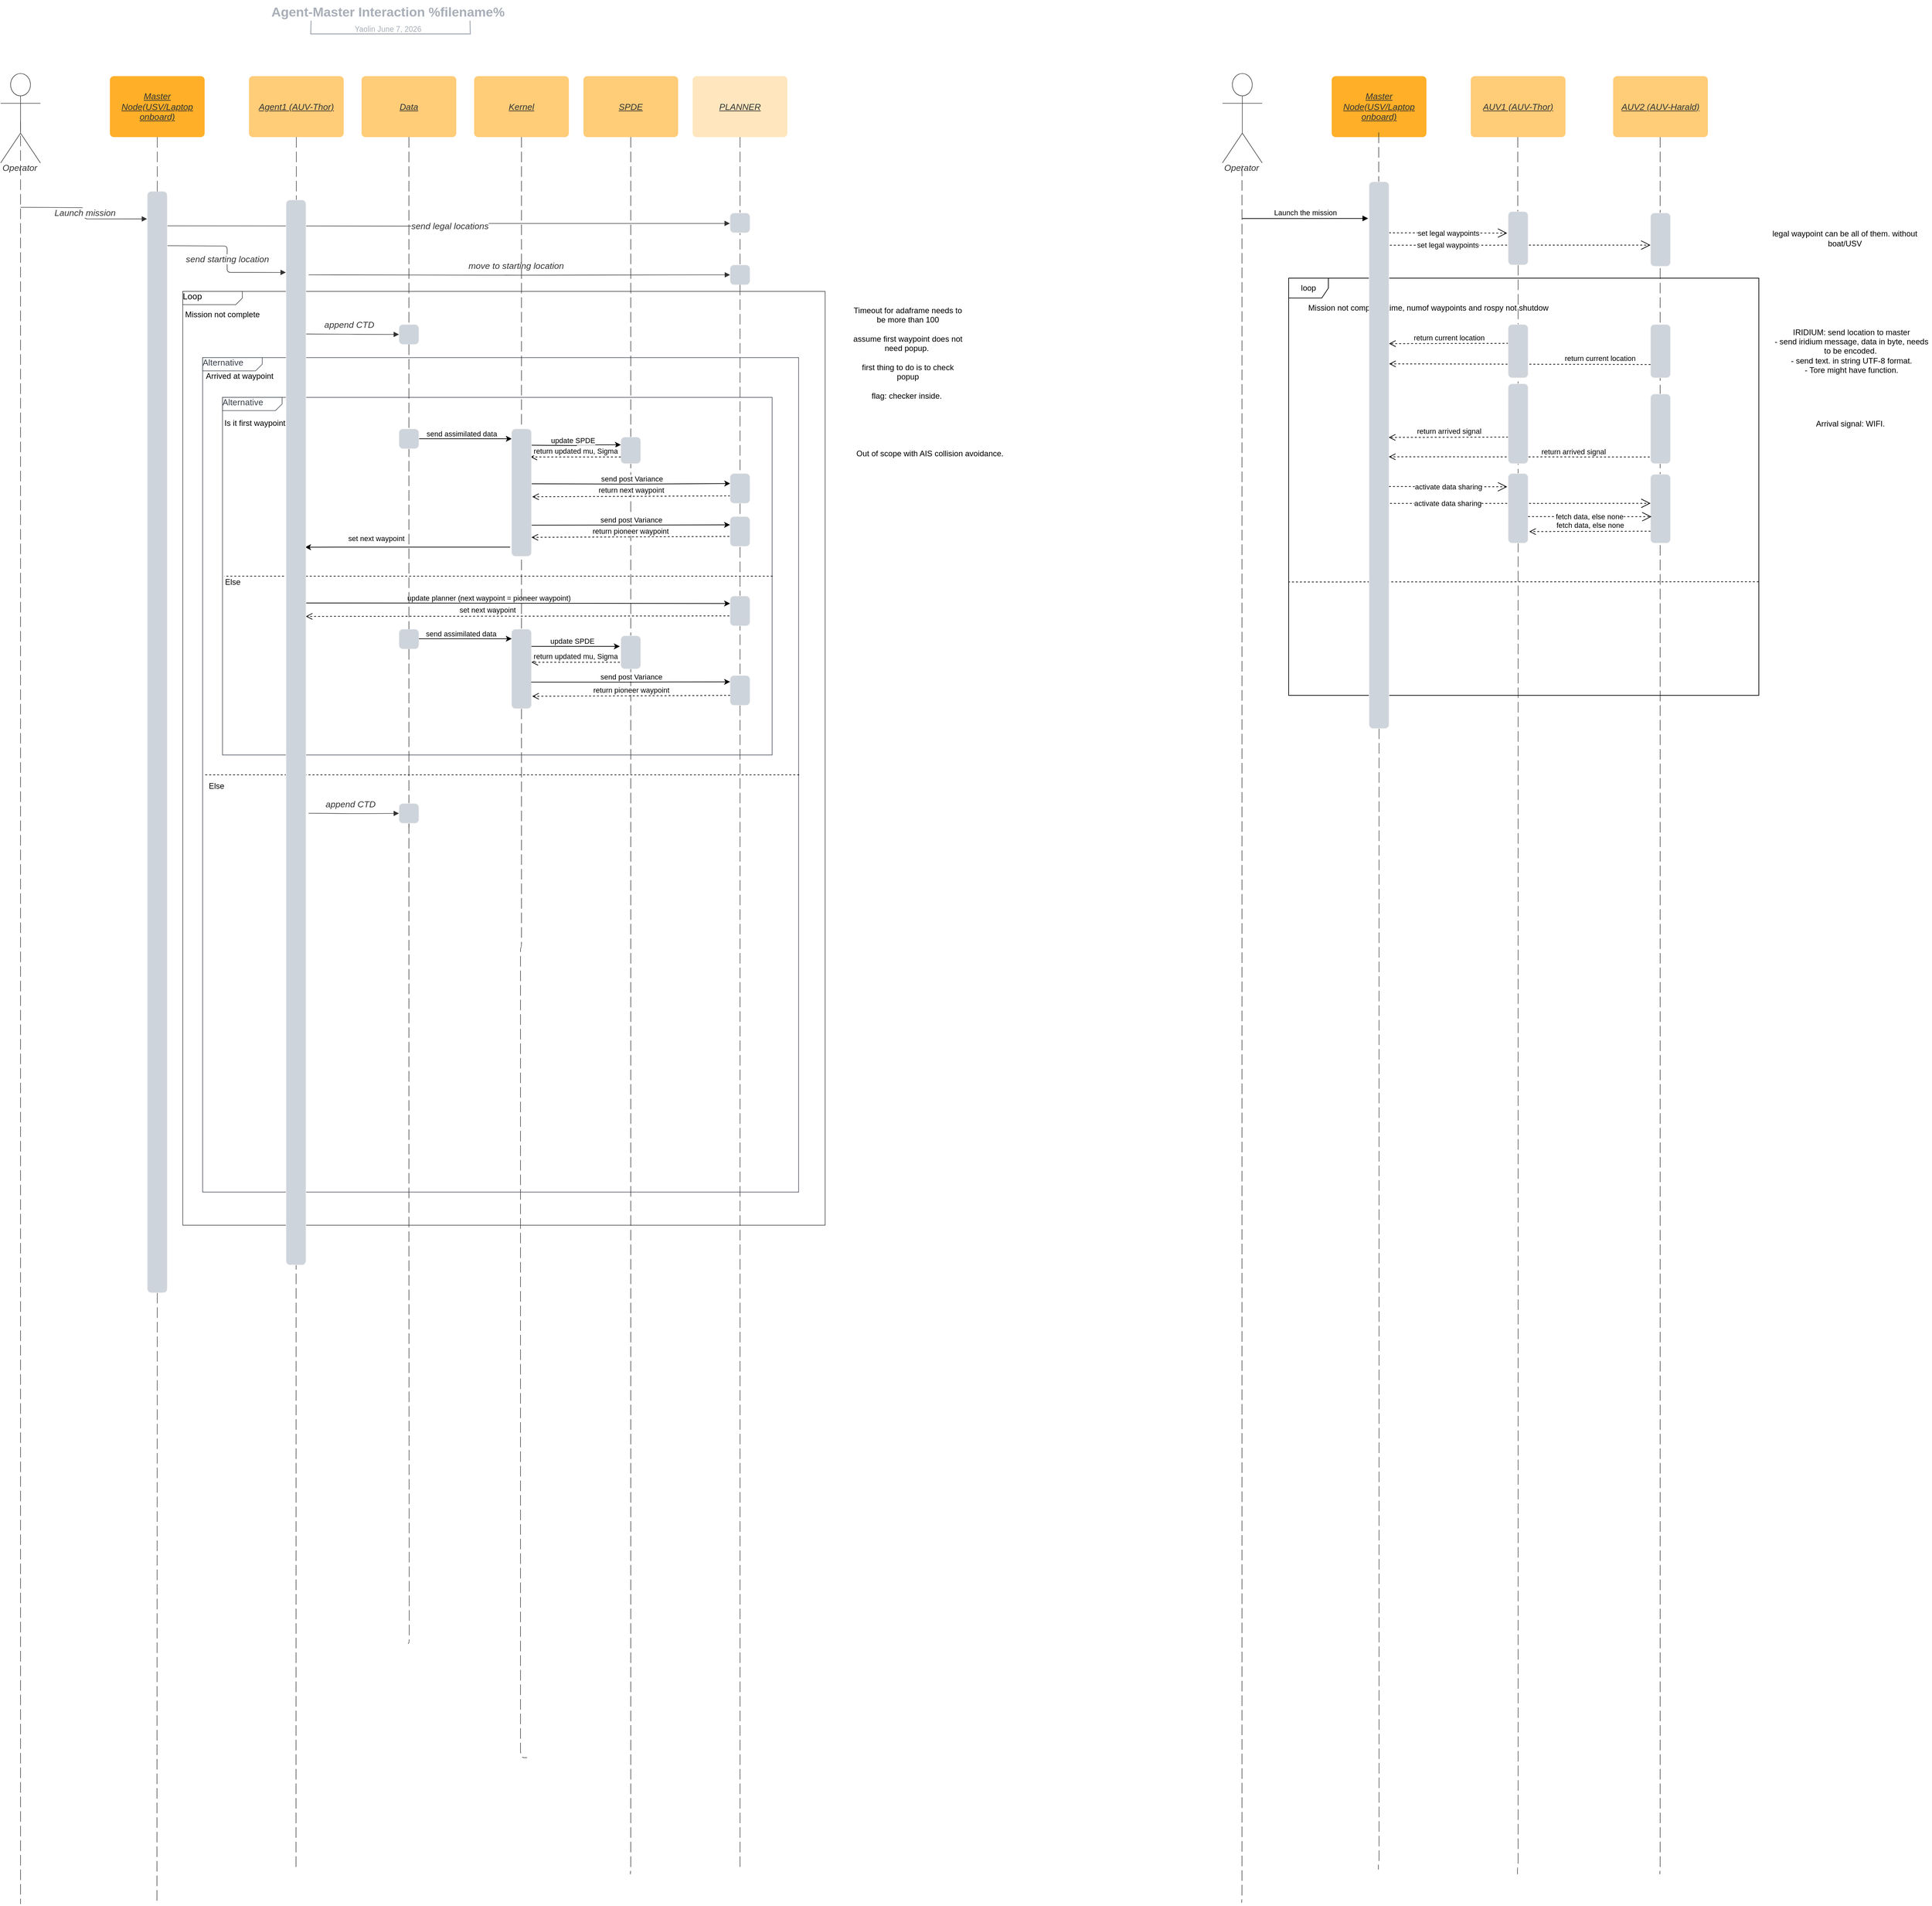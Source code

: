 <mxfile version="20.2.3" type="device"><diagram name="Page-1" id="13e1069c-82ec-6db2-03f1-153e76fe0fe0"><mxGraphModel dx="1234" dy="631" grid="1" gridSize="10" guides="1" tooltips="1" connect="1" arrows="1" fold="1" page="1" pageScale="1" pageWidth="4681" pageHeight="3300" background="none" math="0" shadow="0"><root><mxCell id="0"/><mxCell id="1" parent="0"/><UserObject label="Alternative" lucidchartObjectId="ul1z5z9LpN.p" id="fDGFqDa4V1DkBSfe2yY8-156"><mxCell style="html=1;blockSpacing=1;whiteSpace=wrap;shape=mxgraph.sysml.package2;xSize=90;overflow=fill;fontSize=13;fontColor=#3a414a;align=left;spacing=0;strokeColor=#3a414a;strokeOpacity=100;fillOpacity=100;rounded=1;absoluteArcSize=1;arcSize=12;fillColor=#ffffff;strokeWidth=0.8;" parent="1" vertex="1"><mxGeometry x="410" y="650" width="830" height="540" as="geometry"/></mxCell></UserObject><UserObject label="" lucidchartObjectId="UfIzaN6aa1xy" id="fDGFqDa4V1DkBSfe2yY8-116"><mxCell style="html=1;jettySize=18;whiteSpace=wrap;fontSize=13;strokeColor=#333333;strokeOpacity=100;strokeWidth=0.8;rounded=1;arcSize=10;edgeStyle=orthogonalEdgeStyle;startArrow=none;endArrow=block;endFill=1;entryX=-0.011;entryY=0.527;entryPerimeter=0;" parent="1" target="fDGFqDa4V1DkBSfe2yY8-115" edge="1"><mxGeometry width="100" height="100" relative="1" as="geometry"><Array as="points"/><mxPoint x="327" y="391" as="sourcePoint"/></mxGeometry></mxCell></UserObject><mxCell id="fDGFqDa4V1DkBSfe2yY8-117" value="send legal locations" style="text;html=1;resizable=0;labelBackgroundColor=default;align=center;verticalAlign=middle;fontStyle=2;fontColor=#333333;fontSize=13.3;" parent="fDGFqDa4V1DkBSfe2yY8-116" vertex="1"><mxGeometry relative="1" as="geometry"><mxPoint as="offset"/></mxGeometry></mxCell><UserObject label="Loop" lucidchartObjectId="Yu5MZLTB_Ldr" id="fDGFqDa4V1DkBSfe2yY8-73"><mxCell style="html=1;blockSpacing=1;whiteSpace=wrap;shape=mxgraph.sysml.package2;xSize=90;overflow=fill;fontSize=13;align=left;spacing=0;strokeColor=#333333;strokeOpacity=100;fillOpacity=100;rounded=1;absoluteArcSize=1;arcSize=12;fillColor=#ffffff;strokeWidth=0.8;" parent="1" vertex="1"><mxGeometry x="350" y="490" width="970" height="1410" as="geometry"/></mxCell></UserObject><UserObject label="Alternative" lucidchartObjectId="ul1z5z9LpN.p" id="fDGFqDa4V1DkBSfe2yY8-74"><mxCell style="html=1;blockSpacing=1;whiteSpace=wrap;shape=mxgraph.sysml.package2;xSize=90;overflow=fill;fontSize=13;fontColor=#3a414a;align=left;spacing=0;strokeColor=#3a414a;strokeOpacity=100;fillOpacity=100;rounded=1;absoluteArcSize=1;arcSize=12;fillColor=#ffffff;strokeWidth=0.8;" parent="1" vertex="1"><mxGeometry x="380" y="590" width="900" height="1260" as="geometry"/></mxCell></UserObject><UserObject label="" lucidchartObjectId="Yu5MXQ6BOCr2" id="fDGFqDa4V1DkBSfe2yY8-75"><mxCell style="html=1;jettySize=18;whiteSpace=wrap;fontSize=13;fontFamily=helvetica;strokeColor=#333333;strokeOpacity=100;dashed=1;fixDash=1;dashPattern=16 6;strokeWidth=0.8;rounded=1;arcSize=24;edgeStyle=orthogonalEdgeStyle;startArrow=none;endArrow=none;exitX=0.5;exitY=1;exitPerimeter=0;" parent="1" source="fDGFqDa4V1DkBSfe2yY8-79" edge="1"><mxGeometry width="100" height="100" relative="1" as="geometry"><Array as="points"/><mxPoint x="521" y="2870" as="targetPoint"/></mxGeometry></mxCell></UserObject><UserObject label="" lucidchartObjectId="Yu5M5Qxgzhy9" id="fDGFqDa4V1DkBSfe2yY8-77"><mxCell style="html=1;jettySize=18;whiteSpace=wrap;fontSize=13;fontFamily=helvetica;strokeColor=#333333;strokeOpacity=100;dashed=1;fixDash=1;dashPattern=16 6;strokeWidth=0.8;rounded=1;arcSize=24;edgeStyle=orthogonalEdgeStyle;startArrow=none;endArrow=none;exitX=0.5;exitY=1;exitPerimeter=0;" parent="1" source="fDGFqDa4V1DkBSfe2yY8-199" edge="1"><mxGeometry width="100" height="100" relative="1" as="geometry"><Array as="points"><mxPoint x="1192" y="2870"/></Array><mxPoint x="1192" y="2870" as="targetPoint"/></mxGeometry></mxCell></UserObject><mxCell id="fDGFqDa4V1DkBSfe2yY8-78" value="Master Node(USV/Laptop onboard)" style="html=1;overflow=block;blockSpacing=1;whiteSpace=wrap;fontSize=13.3;fontColor=#333333;fontStyle=6;align=center;spacing=0;strokeOpacity=0;fillOpacity=100;rounded=1;absoluteArcSize=1;arcSize=12;fillColor=#ffaf28;strokeWidth=0.8;" parent="1" vertex="1"><mxGeometry x="240" y="165" width="143" height="92" as="geometry"/></mxCell><mxCell id="fDGFqDa4V1DkBSfe2yY8-79" value="Agent1 (AUV-Thor)" style="html=1;overflow=block;blockSpacing=1;whiteSpace=wrap;fontSize=13.3;fontColor=#333333;fontStyle=6;align=center;spacing=0;strokeOpacity=0;fillOpacity=100;rounded=1;absoluteArcSize=1;arcSize=12;fillColor=#ffcc78;strokeWidth=0.8;" parent="1" vertex="1"><mxGeometry x="450" y="165" width="143" height="92" as="geometry"/></mxCell><mxCell id="fDGFqDa4V1DkBSfe2yY8-80" value="PLANNER" style="html=1;overflow=block;blockSpacing=1;whiteSpace=wrap;fontSize=13.3;fontColor=#333333;fontStyle=6;align=center;spacing=0;strokeOpacity=0;fillOpacity=100;rounded=1;absoluteArcSize=1;arcSize=12;fillColor=#ffe6be;strokeWidth=0.8;" parent="1" vertex="1"><mxGeometry x="1120" y="165" width="143" height="92" as="geometry"/></mxCell><UserObject label="Operator" lucidchartObjectId="Yu5MdgyV5tNR" id="fDGFqDa4V1DkBSfe2yY8-81"><mxCell style="html=1;overflow=block;blockSpacing=1;shape=umlActor;labelPosition=center;verticalLabelPosition=bottom;verticalAlign=top;whiteSpace=nowrap;fontSize=13.3;fontColor=#333333;fontStyle=2;align=center;spacing=0;strokeColor=#333333;strokeOpacity=100;fillOpacity=100;rounded=1;absoluteArcSize=1;arcSize=12;fillColor=#ffffff;strokeWidth=0.8;" parent="1" vertex="1"><mxGeometry x="75" y="161" width="60" height="135" as="geometry"/></mxCell></UserObject><UserObject label="" lucidchartObjectId="Yu5Migy3NWk_" id="fDGFqDa4V1DkBSfe2yY8-82"><mxCell style="html=1;jettySize=18;whiteSpace=wrap;fontSize=13;strokeColor=#333333;strokeOpacity=100;dashed=1;fixDash=1;dashPattern=16 6;strokeWidth=0.8;rounded=1;arcSize=10;edgeStyle=orthogonalEdgeStyle;startArrow=none;endArrow=none;exitX=0.5;exitY=0.532;exitPerimeter=0;" parent="1" source="fDGFqDa4V1DkBSfe2yY8-81" edge="1"><mxGeometry width="100" height="100" relative="1" as="geometry"><Array as="points"><mxPoint x="105" y="2870"/></Array><mxPoint x="105" y="2925" as="targetPoint"/></mxGeometry></mxCell></UserObject><UserObject label="" lucidchartObjectId="Yu5M0A2JVvTe" id="fDGFqDa4V1DkBSfe2yY8-83"><mxCell style="html=1;jettySize=18;whiteSpace=wrap;fontSize=13;strokeColor=#333333;strokeOpacity=100;strokeWidth=0.8;rounded=1;arcSize=10;edgeStyle=orthogonalEdgeStyle;startArrow=none;endArrow=block;endFill=1;entryX=-0.012;entryY=0.025;entryPerimeter=0;" parent="1" target="fDGFqDa4V1DkBSfe2yY8-127" edge="1"><mxGeometry width="100" height="100" relative="1" as="geometry"><Array as="points"/><mxPoint x="105" y="363" as="sourcePoint"/></mxGeometry></mxCell></UserObject><mxCell id="fDGFqDa4V1DkBSfe2yY8-84" value="Launch mission" style="text;html=1;resizable=0;labelBackgroundColor=default;align=center;verticalAlign=middle;fontStyle=2;fontColor=#333333;fontSize=13.3;" parent="fDGFqDa4V1DkBSfe2yY8-83" vertex="1"><mxGeometry relative="1" as="geometry"><mxPoint as="offset"/></mxGeometry></mxCell><mxCell id="fDGFqDa4V1DkBSfe2yY8-85" value="" style="group;dropTarget=0;pointerEvents=0;" parent="1" vertex="1"><mxGeometry x="340" y="51" width="640" height="45" as="geometry"/></mxCell><UserObject label="Agent-Master Interaction %filename%" placeholders="1" lucidchartObjectId="tlGR~2x1427q" id="fDGFqDa4V1DkBSfe2yY8-86"><mxCell style="points=[[0.318,0.967,0],[0.693,0.967,0]];html=1;overflow=block;blockSpacing=1;whiteSpace=wrap;fontSize=19.7;fontColor=#a9afb8;fontStyle=1;align=center;spacingLeft=7;spacingRight=7;spacingTop=2;spacing=3;strokeOpacity=0;fillOpacity=0;rounded=1;absoluteArcSize=1;arcSize=12;fillColor=#ffffff;strokeWidth=1.5;" parent="fDGFqDa4V1DkBSfe2yY8-85" vertex="1"><mxGeometry width="640" height="31" as="geometry"/></mxCell></UserObject><UserObject label="Yaolin %date{mmmm d, yyyy}%" placeholders="1" lucidchartObjectId="tlGRSY_k74eF" id="fDGFqDa4V1DkBSfe2yY8-87"><mxCell style="html=1;overflow=block;blockSpacing=1;whiteSpace=wrap;fontSize=11.5;fontColor=#a9afb8;align=center;spacingLeft=7;spacingRight=7;spacingTop=2;spacing=3;strokeOpacity=0;fillOpacity=0;rounded=1;absoluteArcSize=1;arcSize=12;fillColor=#ffffff;strokeWidth=1.5;" parent="fDGFqDa4V1DkBSfe2yY8-85" vertex="1"><mxGeometry y="31" width="640" height="14" as="geometry"/></mxCell></UserObject><UserObject label="" lucidchartObjectId="tlGRojDnJgnU" id="fDGFqDa4V1DkBSfe2yY8-88"><mxCell style="html=1;jettySize=18;whiteSpace=wrap;fontSize=13;fontFamily=Helvetica;strokeColor=#a9afb8;strokeOpacity=100;strokeWidth=1.5;rounded=0;startArrow=none;endArrow=none;exitX=0.318;exitY=0.967;exitPerimeter=0;entryX=0.693;entryY=0.967;entryPerimeter=0;" parent="fDGFqDa4V1DkBSfe2yY8-85" source="fDGFqDa4V1DkBSfe2yY8-86" target="fDGFqDa4V1DkBSfe2yY8-86" edge="1"><mxGeometry width="100" height="100" relative="1" as="geometry"><Array as="points"><mxPoint x="203" y="50" generated="1"/><mxPoint x="444" y="50" generated="1"/></Array></mxGeometry></mxCell></UserObject><UserObject label="" lucidchartObjectId="i.Hz0SqQDhui" id="fDGFqDa4V1DkBSfe2yY8-109"><mxCell style="html=1;jettySize=18;whiteSpace=wrap;fontSize=13;fontFamily=helvetica;strokeColor=#333333;strokeOpacity=100;dashed=1;fixDash=1;dashPattern=16 6;strokeWidth=0.8;rounded=1;arcSize=24;edgeStyle=orthogonalEdgeStyle;startArrow=none;endArrow=none;exitX=0.5;exitY=1;exitPerimeter=0;" parent="1" source="fDGFqDa4V1DkBSfe2yY8-127" edge="1"><mxGeometry width="100" height="100" relative="1" as="geometry"><Array as="points"/><mxPoint x="311" y="2925" as="targetPoint"/></mxGeometry></mxCell></UserObject><UserObject label="" lucidchartObjectId="r~HzuX4srPWl" id="fDGFqDa4V1DkBSfe2yY8-110"><mxCell style="html=1;jettySize=18;whiteSpace=wrap;fontSize=13;strokeColor=#333333;strokeOpacity=100;strokeWidth=0.8;rounded=1;arcSize=10;edgeStyle=orthogonalEdgeStyle;startArrow=none;endArrow=block;endFill=1;entryX=-0.012;entryY=0.068;entryPerimeter=0;" parent="1" target="fDGFqDa4V1DkBSfe2yY8-76" edge="1"><mxGeometry width="100" height="100" relative="1" as="geometry"><Array as="points"/><mxPoint x="327" y="421" as="sourcePoint"/></mxGeometry></mxCell></UserObject><mxCell id="fDGFqDa4V1DkBSfe2yY8-111" value="send starting location" style="text;html=1;resizable=0;labelBackgroundColor=default;align=center;verticalAlign=middle;fontStyle=2;fontColor=#333333;fontSize=13.3;" parent="fDGFqDa4V1DkBSfe2yY8-110" vertex="1"><mxGeometry relative="1" as="geometry"><mxPoint as="offset"/></mxGeometry></mxCell><mxCell id="fDGFqDa4V1DkBSfe2yY8-168" style="html=1;jettySize=18;whiteSpace=wrap;fontSize=13;fontFamily=helvetica;strokeColor=#333333;strokeOpacity=100;dashed=1;fixDash=1;dashPattern=16 6;strokeWidth=0.8;rounded=1;arcSize=24;edgeStyle=orthogonalEdgeStyle;startArrow=none;endArrow=none;exitX=0.5;exitY=1;exitPerimeter=0;" parent="1" source="fDGFqDa4V1DkBSfe2yY8-196" edge="1"><mxGeometry relative="1" as="geometry"><mxPoint x="870" y="2704" as="targetPoint"/><Array as="points"><mxPoint x="862" y="1481"/><mxPoint x="860" y="1481"/><mxPoint x="860" y="2704"/></Array></mxGeometry></mxCell><mxCell id="fDGFqDa4V1DkBSfe2yY8-112" value="Kernel" style="html=1;overflow=block;blockSpacing=1;whiteSpace=wrap;fontSize=13.3;fontColor=#333333;fontStyle=6;align=center;spacing=0;strokeOpacity=0;fillOpacity=100;rounded=1;absoluteArcSize=1;arcSize=12;fillColor=#ffcc78;strokeWidth=0.8;" parent="1" vertex="1"><mxGeometry x="790" y="165" width="143" height="92" as="geometry"/></mxCell><UserObject label="" lucidchartObjectId="wdIz.50wPsGH" id="fDGFqDa4V1DkBSfe2yY8-113"><mxCell style="html=1;jettySize=18;whiteSpace=wrap;fontSize=13;fontFamily=helvetica;strokeColor=#333333;strokeOpacity=100;dashed=1;fixDash=1;dashPattern=16 6;strokeWidth=0.8;rounded=1;arcSize=24;edgeStyle=orthogonalEdgeStyle;startArrow=none;endArrow=none;exitX=0.5;exitY=1;exitPerimeter=0;" parent="1" source="fDGFqDa4V1DkBSfe2yY8-114" edge="1"><mxGeometry width="100" height="100" relative="1" as="geometry"><Array as="points"><mxPoint x="1026" y="2870"/></Array><mxPoint x="1026" y="2880" as="targetPoint"/></mxGeometry></mxCell></UserObject><mxCell id="fDGFqDa4V1DkBSfe2yY8-114" value="SPDE" style="html=1;overflow=block;blockSpacing=1;whiteSpace=wrap;fontSize=13.3;fontColor=#333333;fontStyle=6;align=center;spacing=0;strokeOpacity=0;fillOpacity=100;rounded=1;absoluteArcSize=1;arcSize=12;fillColor=#ffcc78;strokeWidth=0.8;" parent="1" vertex="1"><mxGeometry x="955" y="165" width="143" height="92" as="geometry"/></mxCell><mxCell id="fDGFqDa4V1DkBSfe2yY8-145" value="Mission not complete" style="text;html=1;strokeColor=none;fillColor=none;align=center;verticalAlign=middle;whiteSpace=wrap;rounded=0;" parent="1" vertex="1"><mxGeometry x="330" y="510" width="160" height="30" as="geometry"/></mxCell><UserObject label="" lucidchartObjectId="UfIzaN6aa1xy" id="fDGFqDa4V1DkBSfe2yY8-151"><mxCell style="html=1;jettySize=18;whiteSpace=wrap;fontSize=13;strokeColor=#333333;strokeOpacity=100;strokeWidth=0.8;rounded=1;arcSize=10;edgeStyle=orthogonalEdgeStyle;startArrow=none;endArrow=block;endFill=1;entryX=0;entryY=0.5;entryDx=0;entryDy=0;" parent="1" target="fDGFqDa4V1DkBSfe2yY8-153" edge="1"><mxGeometry width="100" height="100" relative="1" as="geometry"><Array as="points"/><mxPoint x="540" y="465" as="sourcePoint"/><mxPoint x="920" y="430" as="targetPoint"/></mxGeometry></mxCell></UserObject><mxCell id="fDGFqDa4V1DkBSfe2yY8-152" value="move to starting location" style="text;html=1;resizable=0;labelBackgroundColor=default;align=center;verticalAlign=middle;fontStyle=2;fontColor=#333333;fontSize=13.3;" parent="fDGFqDa4V1DkBSfe2yY8-151" vertex="1"><mxGeometry relative="1" as="geometry"><mxPoint x="-6" y="-15" as="offset"/></mxGeometry></mxCell><UserObject label="" lucidchartObjectId="HfIzK8QFycbK" id="fDGFqDa4V1DkBSfe2yY8-153"><mxCell style="html=1;overflow=block;blockSpacing=1;whiteSpace=wrap;fontSize=13;spacing=0;strokeColor=#f2f2f2;strokeOpacity=100;fillOpacity=100;rounded=1;absoluteArcSize=1;arcSize=12;fillColor=#ced4db;strokeWidth=0.8;" parent="1" vertex="1"><mxGeometry x="1176.5" y="450" width="30" height="30" as="geometry"/></mxCell></UserObject><mxCell id="fDGFqDa4V1DkBSfe2yY8-154" value="" style="html=1;jettySize=18;whiteSpace=wrap;fontSize=13;fontFamily=helvetica;strokeColor=#333333;strokeOpacity=100;dashed=1;fixDash=1;dashPattern=16 6;strokeWidth=0.8;rounded=1;arcSize=24;edgeStyle=orthogonalEdgeStyle;startArrow=none;endArrow=none;exitX=0.5;exitY=1;exitDx=0;exitDy=0;" parent="1" source="fDGFqDa4V1DkBSfe2yY8-80" target="fDGFqDa4V1DkBSfe2yY8-153" edge="1"><mxGeometry width="100" height="100" relative="1" as="geometry"><Array as="points"/><mxPoint x="1031" y="2870" as="targetPoint"/><mxPoint x="1031.5" y="257" as="sourcePoint"/></mxGeometry></mxCell><mxCell id="fDGFqDa4V1DkBSfe2yY8-163" style="html=1;jettySize=18;whiteSpace=wrap;fontSize=13;fontFamily=helvetica;strokeColor=#333333;strokeOpacity=100;dashed=1;fixDash=1;dashPattern=16 6;strokeWidth=0.8;rounded=1;arcSize=24;edgeStyle=orthogonalEdgeStyle;startArrow=none;endArrow=none;exitX=0.5;exitY=1;exitPerimeter=0;" parent="1" source="fDGFqDa4V1DkBSfe2yY8-230" edge="1"><mxGeometry relative="1" as="geometry"><mxPoint x="690" y="2531.333" as="targetPoint"/><Array as="points"><mxPoint x="692" y="1912"/><mxPoint x="692" y="1912"/><mxPoint x="692" y="2531"/></Array></mxGeometry></mxCell><mxCell id="fDGFqDa4V1DkBSfe2yY8-161" value="Data" style="html=1;overflow=block;blockSpacing=1;whiteSpace=wrap;fontSize=13.3;fontColor=#333333;fontStyle=6;align=center;spacing=0;strokeOpacity=0;fillOpacity=100;rounded=1;absoluteArcSize=1;arcSize=12;fillColor=#ffcc78;strokeWidth=0.8;" parent="1" vertex="1"><mxGeometry x="620" y="165" width="143" height="92" as="geometry"/></mxCell><mxCell id="fDGFqDa4V1DkBSfe2yY8-146" value="Arrived at waypoint" style="text;html=1;strokeColor=none;fillColor=none;align=center;verticalAlign=middle;whiteSpace=wrap;rounded=0;" parent="1" vertex="1"><mxGeometry x="380" y="591.8" width="112" height="53.2" as="geometry"/></mxCell><mxCell id="fDGFqDa4V1DkBSfe2yY8-147" value="" style="endArrow=none;dashed=1;html=1;rounded=0;exitX=1.001;exitY=0.5;exitDx=0;exitDy=0;exitPerimeter=0;entryX=0.003;entryY=0.5;entryDx=0;entryDy=0;entryPerimeter=0;" parent="1" source="fDGFqDa4V1DkBSfe2yY8-74" target="fDGFqDa4V1DkBSfe2yY8-74" edge="1"><mxGeometry width="50" height="50" relative="1" as="geometry"><mxPoint x="860" y="750.067" as="sourcePoint"/><mxPoint x="910" y="661.4" as="targetPoint"/></mxGeometry></mxCell><mxCell id="fDGFqDa4V1DkBSfe2yY8-148" value="Else" style="text;html=1;strokeColor=none;fillColor=none;align=center;verticalAlign=middle;whiteSpace=wrap;rounded=0;" parent="1" vertex="1"><mxGeometry x="380" y="1210.003" width="42" height="53.2" as="geometry"/></mxCell><UserObject label="" lucidchartObjectId="HfIzK8QFycbK" id="fDGFqDa4V1DkBSfe2yY8-115"><mxCell style="html=1;overflow=block;blockSpacing=1;whiteSpace=wrap;fontSize=13;spacing=0;strokeColor=#f2f2f2;strokeOpacity=100;fillOpacity=100;rounded=1;absoluteArcSize=1;arcSize=12;fillColor=#ced4db;strokeWidth=0.8;" parent="1" vertex="1"><mxGeometry x="1176.5" y="371.54" width="30" height="30" as="geometry"/></mxCell></UserObject><UserObject label="" lucidchartObjectId="HfIzK8QFycbK" id="fDGFqDa4V1DkBSfe2yY8-164"><mxCell style="html=1;overflow=block;blockSpacing=1;whiteSpace=wrap;fontSize=13;spacing=0;strokeColor=#f2f2f2;strokeOpacity=100;fillOpacity=100;rounded=1;absoluteArcSize=1;arcSize=12;fillColor=#ced4db;strokeWidth=0.8;" parent="1" vertex="1"><mxGeometry x="676.5" y="540" width="30" height="30" as="geometry"/></mxCell></UserObject><mxCell id="fDGFqDa4V1DkBSfe2yY8-165" value="" style="html=1;jettySize=18;whiteSpace=wrap;fontSize=13;fontFamily=helvetica;strokeColor=#333333;strokeOpacity=100;dashed=1;fixDash=1;dashPattern=16 6;strokeWidth=0.8;rounded=1;arcSize=24;edgeStyle=orthogonalEdgeStyle;startArrow=none;endArrow=none;exitX=0.5;exitY=1;exitPerimeter=0;" parent="1" source="fDGFqDa4V1DkBSfe2yY8-161" target="fDGFqDa4V1DkBSfe2yY8-164" edge="1"><mxGeometry relative="1" as="geometry"><mxPoint x="690" y="2531.333" as="targetPoint"/><mxPoint x="691.5" y="257" as="sourcePoint"/></mxGeometry></mxCell><UserObject label="" lucidchartObjectId="UfIzaN6aa1xy" id="fDGFqDa4V1DkBSfe2yY8-166"><mxCell style="html=1;jettySize=18;whiteSpace=wrap;fontSize=13;strokeColor=#333333;strokeOpacity=100;strokeWidth=0.8;rounded=1;arcSize=10;edgeStyle=orthogonalEdgeStyle;startArrow=none;endArrow=block;endFill=1;entryX=0;entryY=0.5;entryDx=0;entryDy=0;" parent="1" target="fDGFqDa4V1DkBSfe2yY8-164" edge="1"><mxGeometry width="100" height="100" relative="1" as="geometry"><Array as="points"/><mxPoint x="536" y="554.33" as="sourcePoint"/><mxPoint x="1172.5" y="554.33" as="targetPoint"/></mxGeometry></mxCell></UserObject><mxCell id="fDGFqDa4V1DkBSfe2yY8-167" value="append CTD" style="text;html=1;resizable=0;labelBackgroundColor=default;align=center;verticalAlign=middle;fontStyle=2;fontColor=#333333;fontSize=13.3;" parent="fDGFqDa4V1DkBSfe2yY8-166" vertex="1"><mxGeometry relative="1" as="geometry"><mxPoint x="-6" y="-15" as="offset"/></mxGeometry></mxCell><mxCell id="fDGFqDa4V1DkBSfe2yY8-157" value="Is it first waypoint" style="text;html=1;strokeColor=none;fillColor=none;align=center;verticalAlign=middle;whiteSpace=wrap;rounded=0;" parent="1" vertex="1"><mxGeometry x="398" y="680" width="122" height="17.54" as="geometry"/></mxCell><mxCell id="fDGFqDa4V1DkBSfe2yY8-158" value="" style="endArrow=none;dashed=1;html=1;rounded=0;exitX=1.001;exitY=0.5;exitDx=0;exitDy=0;exitPerimeter=0;entryX=0.003;entryY=0.5;entryDx=0;entryDy=0;entryPerimeter=0;" parent="1" source="fDGFqDa4V1DkBSfe2yY8-156" target="fDGFqDa4V1DkBSfe2yY8-156" edge="1"><mxGeometry width="50" height="50" relative="1" as="geometry"><mxPoint x="957.362" y="732.507" as="sourcePoint"/><mxPoint x="1015.518" y="703.277" as="targetPoint"/></mxGeometry></mxCell><mxCell id="fDGFqDa4V1DkBSfe2yY8-159" value="Else" style="text;html=1;strokeColor=none;fillColor=none;align=center;verticalAlign=middle;whiteSpace=wrap;rounded=0;" parent="1" vertex="1"><mxGeometry x="401.15" y="920.003" width="48.851" height="17.538" as="geometry"/></mxCell><mxCell id="fDGFqDa4V1DkBSfe2yY8-172" style="edgeStyle=orthogonalEdgeStyle;rounded=0;orthogonalLoop=1;jettySize=auto;html=1;entryX=0.013;entryY=0.078;entryDx=0;entryDy=0;entryPerimeter=0;" parent="1" source="fDGFqDa4V1DkBSfe2yY8-171" target="fDGFqDa4V1DkBSfe2yY8-170" edge="1"><mxGeometry relative="1" as="geometry"/></mxCell><mxCell id="fDGFqDa4V1DkBSfe2yY8-173" value="send assimilated data" style="edgeLabel;html=1;align=center;verticalAlign=middle;resizable=0;points=[];" parent="fDGFqDa4V1DkBSfe2yY8-172" vertex="1" connectable="0"><mxGeometry x="-0.263" y="-4" relative="1" as="geometry"><mxPoint x="12" y="-12" as="offset"/></mxGeometry></mxCell><UserObject label="" lucidchartObjectId="HfIzK8QFycbK" id="fDGFqDa4V1DkBSfe2yY8-174"><mxCell style="html=1;overflow=block;blockSpacing=1;whiteSpace=wrap;fontSize=13;spacing=0;strokeColor=#f2f2f2;strokeOpacity=100;fillOpacity=100;rounded=1;absoluteArcSize=1;arcSize=12;fillColor=#ced4db;strokeWidth=0.8;" parent="1" vertex="1"><mxGeometry x="1011.5" y="710" width="30" height="40" as="geometry"/></mxCell></UserObject><mxCell id="fDGFqDa4V1DkBSfe2yY8-175" style="edgeStyle=orthogonalEdgeStyle;rounded=0;orthogonalLoop=1;jettySize=auto;html=1;entryX=0.002;entryY=0.292;entryDx=0;entryDy=0;entryPerimeter=0;" parent="1" target="fDGFqDa4V1DkBSfe2yY8-174" edge="1"><mxGeometry relative="1" as="geometry"><mxPoint x="876.5" y="722.215" as="sourcePoint"/><mxPoint x="1010" y="720" as="targetPoint"/></mxGeometry></mxCell><mxCell id="fDGFqDa4V1DkBSfe2yY8-176" value="update SPDE" style="edgeLabel;html=1;align=center;verticalAlign=middle;resizable=0;points=[];" parent="fDGFqDa4V1DkBSfe2yY8-175" vertex="1" connectable="0"><mxGeometry x="-0.263" y="-4" relative="1" as="geometry"><mxPoint x="12" y="-12" as="offset"/></mxGeometry></mxCell><mxCell id="fDGFqDa4V1DkBSfe2yY8-178" value="return updated mu, Sigma" style="html=1;verticalAlign=bottom;endArrow=open;dashed=1;endSize=8;rounded=0;exitX=0;exitY=0.75;exitDx=0;exitDy=0;" parent="1" source="fDGFqDa4V1DkBSfe2yY8-174" edge="1"><mxGeometry relative="1" as="geometry"><mxPoint x="955" y="740" as="sourcePoint"/><mxPoint x="875" y="740" as="targetPoint"/></mxGeometry></mxCell><mxCell id="fDGFqDa4V1DkBSfe2yY8-182" style="edgeStyle=orthogonalEdgeStyle;rounded=0;orthogonalLoop=1;jettySize=auto;html=1;entryX=0.009;entryY=0.335;entryDx=0;entryDy=0;entryPerimeter=0;" parent="1" target="fDGFqDa4V1DkBSfe2yY8-179" edge="1"><mxGeometry relative="1" as="geometry"><mxPoint x="876.41" y="780.535" as="sourcePoint"/><mxPoint x="1011.47" y="780.0" as="targetPoint"/></mxGeometry></mxCell><mxCell id="fDGFqDa4V1DkBSfe2yY8-183" value="send post Variance" style="edgeLabel;html=1;align=center;verticalAlign=middle;resizable=0;points=[];" parent="fDGFqDa4V1DkBSfe2yY8-182" vertex="1" connectable="0"><mxGeometry x="-0.263" y="-4" relative="1" as="geometry"><mxPoint x="40" y="-12" as="offset"/></mxGeometry></mxCell><mxCell id="fDGFqDa4V1DkBSfe2yY8-184" value="return next waypoint" style="html=1;verticalAlign=bottom;endArrow=open;dashed=1;endSize=8;rounded=0;exitX=0;exitY=0.75;exitDx=0;exitDy=0;entryX=1.038;entryY=0.533;entryDx=0;entryDy=0;entryPerimeter=0;" parent="1" source="fDGFqDa4V1DkBSfe2yY8-179" target="fDGFqDa4V1DkBSfe2yY8-170" edge="1"><mxGeometry relative="1" as="geometry"><mxPoint x="1120" y="800" as="sourcePoint"/><mxPoint x="983.5" y="800" as="targetPoint"/></mxGeometry></mxCell><mxCell id="fDGFqDa4V1DkBSfe2yY8-186" style="edgeStyle=orthogonalEdgeStyle;rounded=0;orthogonalLoop=1;jettySize=auto;html=1;entryX=0.009;entryY=0.335;entryDx=0;entryDy=0;entryPerimeter=0;" parent="1" edge="1"><mxGeometry relative="1" as="geometry"><mxPoint x="876.13" y="842.945" as="sourcePoint"/><mxPoint x="1176.49" y="842.485" as="targetPoint"/><Array as="points"><mxPoint x="1026" y="843"/><mxPoint x="1177" y="842"/></Array></mxGeometry></mxCell><mxCell id="fDGFqDa4V1DkBSfe2yY8-187" value="send post Variance" style="edgeLabel;html=1;align=center;verticalAlign=middle;resizable=0;points=[];" parent="fDGFqDa4V1DkBSfe2yY8-186" vertex="1" connectable="0"><mxGeometry x="-0.263" y="-4" relative="1" as="geometry"><mxPoint x="40" y="-12" as="offset"/></mxGeometry></mxCell><mxCell id="fDGFqDa4V1DkBSfe2yY8-188" value="return pioneer waypoint" style="html=1;verticalAlign=bottom;endArrow=open;dashed=1;endSize=8;rounded=0;exitX=0;exitY=0.75;exitDx=0;exitDy=0;entryX=1.038;entryY=0.533;entryDx=0;entryDy=0;entryPerimeter=0;" parent="1" edge="1"><mxGeometry relative="1" as="geometry"><mxPoint x="1175.36" y="860" as="sourcePoint"/><mxPoint x="876.5" y="861.371" as="targetPoint"/></mxGeometry></mxCell><mxCell id="fDGFqDa4V1DkBSfe2yY8-190" style="edgeStyle=orthogonalEdgeStyle;rounded=0;orthogonalLoop=1;jettySize=auto;html=1;entryX=0;entryY=0.25;entryDx=0;entryDy=0;" parent="1" target="fDGFqDa4V1DkBSfe2yY8-189" edge="1"><mxGeometry relative="1" as="geometry"><mxPoint x="536.0" y="960.455" as="sourcePoint"/><mxPoint x="836.36" y="959.995" as="targetPoint"/><Array as="points"><mxPoint x="1177" y="961"/></Array></mxGeometry></mxCell><mxCell id="fDGFqDa4V1DkBSfe2yY8-191" value="update planner (next waypoint = pioneer waypoint)" style="edgeLabel;html=1;align=center;verticalAlign=middle;resizable=0;points=[];" parent="fDGFqDa4V1DkBSfe2yY8-190" vertex="1" connectable="0"><mxGeometry x="-0.263" y="-4" relative="1" as="geometry"><mxPoint x="40" y="-12" as="offset"/></mxGeometry></mxCell><mxCell id="fDGFqDa4V1DkBSfe2yY8-192" value="set next waypoint" style="html=1;verticalAlign=bottom;endArrow=open;dashed=1;endSize=8;rounded=0;exitX=0;exitY=0.75;exitDx=0;exitDy=0;entryX=0.99;entryY=0.391;entryDx=0;entryDy=0;entryPerimeter=0;" parent="1" target="fDGFqDa4V1DkBSfe2yY8-76" edge="1"><mxGeometry x="0.142" relative="1" as="geometry"><mxPoint x="1175.36" y="980" as="sourcePoint"/><mxPoint x="876.5" y="981.371" as="targetPoint"/><mxPoint as="offset"/></mxGeometry></mxCell><UserObject label="" lucidchartObjectId="HfIzK8QFycbK" id="fDGFqDa4V1DkBSfe2yY8-193"><mxCell style="html=1;overflow=block;blockSpacing=1;whiteSpace=wrap;fontSize=13;spacing=0;strokeColor=#f2f2f2;strokeOpacity=100;fillOpacity=100;rounded=1;absoluteArcSize=1;arcSize=12;fillColor=#ced4db;strokeWidth=0.8;" parent="1" vertex="1"><mxGeometry x="676.5" y="1000" width="30" height="30" as="geometry"/></mxCell></UserObject><mxCell id="fDGFqDa4V1DkBSfe2yY8-194" value="" style="html=1;jettySize=18;whiteSpace=wrap;fontSize=13;fontFamily=helvetica;strokeColor=#333333;strokeOpacity=100;dashed=1;fixDash=1;dashPattern=16 6;strokeWidth=0.8;rounded=1;arcSize=24;edgeStyle=orthogonalEdgeStyle;startArrow=none;endArrow=none;exitX=0.5;exitY=1;exitPerimeter=0;" parent="1" source="fDGFqDa4V1DkBSfe2yY8-164" target="fDGFqDa4V1DkBSfe2yY8-193" edge="1"><mxGeometry relative="1" as="geometry"><mxPoint x="690" y="2531.333" as="targetPoint"/><mxPoint x="691.5" y="570" as="sourcePoint"/></mxGeometry></mxCell><UserObject label="" lucidchartObjectId="DAIzg_RM_AEo" id="fDGFqDa4V1DkBSfe2yY8-127"><mxCell style="html=1;overflow=block;blockSpacing=1;whiteSpace=wrap;fontSize=13;spacing=0;strokeColor=#f2f2f2;strokeOpacity=100;fillOpacity=100;rounded=1;absoluteArcSize=1;arcSize=12;fillColor=#ced4db;strokeWidth=0.8;" parent="1" vertex="1"><mxGeometry x="296.5" y="339" width="30" height="1663" as="geometry"/></mxCell></UserObject><mxCell id="fDGFqDa4V1DkBSfe2yY8-195" value="" style="html=1;jettySize=18;whiteSpace=wrap;fontSize=13;fontFamily=helvetica;strokeColor=#333333;strokeOpacity=100;dashed=1;fixDash=1;dashPattern=16 6;strokeWidth=0.8;rounded=1;arcSize=24;edgeStyle=orthogonalEdgeStyle;startArrow=none;endArrow=none;exitX=0.5;exitY=1;exitPerimeter=0;" parent="1" source="fDGFqDa4V1DkBSfe2yY8-78" target="fDGFqDa4V1DkBSfe2yY8-127" edge="1"><mxGeometry width="100" height="100" relative="1" as="geometry"><Array as="points"/><mxPoint x="311" y="2925" as="targetPoint"/><mxPoint x="311.5" y="257" as="sourcePoint"/></mxGeometry></mxCell><UserObject label="" lucidchartObjectId="HfIzK8QFycbK" id="fDGFqDa4V1DkBSfe2yY8-171"><mxCell style="html=1;overflow=block;blockSpacing=1;whiteSpace=wrap;fontSize=13;spacing=0;strokeColor=#f2f2f2;strokeOpacity=100;fillOpacity=100;rounded=1;absoluteArcSize=1;arcSize=12;fillColor=#ced4db;strokeWidth=0.8;" parent="1" vertex="1"><mxGeometry x="676.5" y="697.54" width="30" height="30" as="geometry"/></mxCell></UserObject><UserObject label="" lucidchartObjectId="HfIzK8QFycbK" id="fDGFqDa4V1DkBSfe2yY8-196"><mxCell style="html=1;overflow=block;blockSpacing=1;whiteSpace=wrap;fontSize=13;spacing=0;strokeColor=#f2f2f2;strokeOpacity=100;fillOpacity=100;rounded=1;absoluteArcSize=1;arcSize=12;fillColor=#ced4db;strokeWidth=0.8;" parent="1" vertex="1"><mxGeometry x="846.5" y="1000" width="30" height="120" as="geometry"/></mxCell></UserObject><mxCell id="fDGFqDa4V1DkBSfe2yY8-197" value="" style="html=1;jettySize=18;whiteSpace=wrap;fontSize=13;fontFamily=helvetica;strokeColor=#333333;strokeOpacity=100;dashed=1;fixDash=1;dashPattern=16 6;strokeWidth=0.8;rounded=1;arcSize=24;edgeStyle=orthogonalEdgeStyle;startArrow=none;endArrow=none;exitX=0.5;exitY=1;exitPerimeter=0;" parent="1" source="fDGFqDa4V1DkBSfe2yY8-112" target="fDGFqDa4V1DkBSfe2yY8-196" edge="1"><mxGeometry relative="1" as="geometry"><mxPoint x="870" y="2704" as="targetPoint"/><mxPoint x="861.5" y="257" as="sourcePoint"/><Array as="points"/></mxGeometry></mxCell><UserObject label="" lucidchartObjectId="HfIzK8QFycbK" id="fDGFqDa4V1DkBSfe2yY8-198"><mxCell style="html=1;overflow=block;blockSpacing=1;whiteSpace=wrap;fontSize=13;spacing=0;strokeColor=#f2f2f2;strokeOpacity=100;fillOpacity=100;rounded=1;absoluteArcSize=1;arcSize=12;fillColor=#ced4db;strokeWidth=0.8;" parent="1" vertex="1"><mxGeometry x="1011.5" y="1010" width="30" height="50" as="geometry"/></mxCell></UserObject><mxCell id="fDGFqDa4V1DkBSfe2yY8-200" style="edgeStyle=orthogonalEdgeStyle;rounded=0;orthogonalLoop=1;jettySize=auto;html=1;entryX=0.013;entryY=0.078;entryDx=0;entryDy=0;entryPerimeter=0;" parent="1" edge="1"><mxGeometry relative="1" as="geometry"><mxPoint x="706.5" y="1014.446" as="sourcePoint"/><mxPoint x="846.89" y="1014.442" as="targetPoint"/></mxGeometry></mxCell><mxCell id="fDGFqDa4V1DkBSfe2yY8-201" value="send assimilated data" style="edgeLabel;html=1;align=center;verticalAlign=middle;resizable=0;points=[];" parent="fDGFqDa4V1DkBSfe2yY8-200" vertex="1" connectable="0"><mxGeometry x="-0.263" y="-4" relative="1" as="geometry"><mxPoint x="12" y="-12" as="offset"/></mxGeometry></mxCell><mxCell id="fDGFqDa4V1DkBSfe2yY8-213" style="edgeStyle=orthogonalEdgeStyle;rounded=0;orthogonalLoop=1;jettySize=auto;html=1;" parent="1" edge="1"><mxGeometry relative="1" as="geometry"><mxPoint x="876.5" y="1026.006" as="sourcePoint"/><mxPoint x="1010" y="1026" as="targetPoint"/></mxGeometry></mxCell><mxCell id="fDGFqDa4V1DkBSfe2yY8-214" value="update SPDE" style="edgeLabel;html=1;align=center;verticalAlign=middle;resizable=0;points=[];" parent="fDGFqDa4V1DkBSfe2yY8-213" vertex="1" connectable="0"><mxGeometry x="-0.263" y="-4" relative="1" as="geometry"><mxPoint x="12" y="-12" as="offset"/></mxGeometry></mxCell><mxCell id="fDGFqDa4V1DkBSfe2yY8-215" value="return updated mu, Sigma" style="html=1;verticalAlign=bottom;endArrow=open;dashed=1;endSize=8;rounded=0;" parent="1" edge="1"><mxGeometry relative="1" as="geometry"><mxPoint x="1010" y="1050" as="sourcePoint"/><mxPoint x="876.5" y="1050" as="targetPoint"/></mxGeometry></mxCell><UserObject label="" lucidchartObjectId="HfIzK8QFycbK" id="fDGFqDa4V1DkBSfe2yY8-199"><mxCell style="html=1;overflow=block;blockSpacing=1;whiteSpace=wrap;fontSize=13;spacing=0;strokeColor=#f2f2f2;strokeOpacity=100;fillOpacity=100;rounded=1;absoluteArcSize=1;arcSize=12;fillColor=#ced4db;strokeWidth=0.8;" parent="1" vertex="1"><mxGeometry x="1176.5" y="1070" width="30" height="45" as="geometry"/></mxCell></UserObject><mxCell id="fDGFqDa4V1DkBSfe2yY8-218" value="" style="html=1;jettySize=18;whiteSpace=wrap;fontSize=13;fontFamily=helvetica;strokeColor=#333333;strokeOpacity=100;dashed=1;fixDash=1;dashPattern=16 6;strokeWidth=0.8;rounded=1;arcSize=24;edgeStyle=orthogonalEdgeStyle;startArrow=none;endArrow=none;exitX=0.5;exitY=1;exitPerimeter=0;" parent="1" source="fDGFqDa4V1DkBSfe2yY8-153" target="fDGFqDa4V1DkBSfe2yY8-199" edge="1"><mxGeometry width="100" height="100" relative="1" as="geometry"><Array as="points"/><mxPoint x="1192" y="2870" as="targetPoint"/><mxPoint x="1191.5" y="480" as="sourcePoint"/></mxGeometry></mxCell><mxCell id="fDGFqDa4V1DkBSfe2yY8-219" style="edgeStyle=orthogonalEdgeStyle;rounded=0;orthogonalLoop=1;jettySize=auto;html=1;entryX=0.009;entryY=0.335;entryDx=0;entryDy=0;entryPerimeter=0;" parent="1" edge="1"><mxGeometry relative="1" as="geometry"><mxPoint x="876.14" y="1080.005" as="sourcePoint"/><mxPoint x="1176.5" y="1079.545" as="targetPoint"/><Array as="points"><mxPoint x="1026.01" y="1080.06"/><mxPoint x="1177.01" y="1079.06"/></Array></mxGeometry></mxCell><mxCell id="fDGFqDa4V1DkBSfe2yY8-220" value="send post Variance" style="edgeLabel;html=1;align=center;verticalAlign=middle;resizable=0;points=[];" parent="fDGFqDa4V1DkBSfe2yY8-219" vertex="1" connectable="0"><mxGeometry x="-0.263" y="-4" relative="1" as="geometry"><mxPoint x="40" y="-12" as="offset"/></mxGeometry></mxCell><mxCell id="fDGFqDa4V1DkBSfe2yY8-221" value="return pioneer waypoint" style="html=1;verticalAlign=bottom;endArrow=open;dashed=1;endSize=8;rounded=0;exitX=0;exitY=0.75;exitDx=0;exitDy=0;entryX=1.038;entryY=0.533;entryDx=0;entryDy=0;entryPerimeter=0;" parent="1" edge="1"><mxGeometry relative="1" as="geometry"><mxPoint x="1176.5" y="1100" as="sourcePoint"/><mxPoint x="877.64" y="1101.371" as="targetPoint"/></mxGeometry></mxCell><UserObject label="" lucidchartObjectId="HfIzK8QFycbK" id="fDGFqDa4V1DkBSfe2yY8-179"><mxCell style="html=1;overflow=block;blockSpacing=1;whiteSpace=wrap;fontSize=13;spacing=0;strokeColor=#f2f2f2;strokeOpacity=100;fillOpacity=100;rounded=1;absoluteArcSize=1;arcSize=12;fillColor=#ced4db;strokeWidth=0.8;" parent="1" vertex="1"><mxGeometry x="1176.5" y="765" width="30" height="45" as="geometry"/></mxCell></UserObject><UserObject label="" lucidchartObjectId="HfIzK8QFycbK" id="fDGFqDa4V1DkBSfe2yY8-185"><mxCell style="html=1;overflow=block;blockSpacing=1;whiteSpace=wrap;fontSize=13;spacing=0;strokeColor=#f2f2f2;strokeOpacity=100;fillOpacity=100;rounded=1;absoluteArcSize=1;arcSize=12;fillColor=#ced4db;strokeWidth=0.8;" parent="1" vertex="1"><mxGeometry x="1176.5" y="830" width="30" height="45" as="geometry"/></mxCell></UserObject><UserObject label="" lucidchartObjectId="HfIzK8QFycbK" id="fDGFqDa4V1DkBSfe2yY8-189"><mxCell style="html=1;overflow=block;blockSpacing=1;whiteSpace=wrap;fontSize=13;spacing=0;strokeColor=#f2f2f2;strokeOpacity=100;fillOpacity=100;rounded=1;absoluteArcSize=1;arcSize=12;fillColor=#ced4db;strokeWidth=0.8;" parent="1" vertex="1"><mxGeometry x="1176.5" y="950" width="30" height="45" as="geometry"/></mxCell></UserObject><mxCell id="fDGFqDa4V1DkBSfe2yY8-224" style="edgeStyle=orthogonalEdgeStyle;rounded=0;orthogonalLoop=1;jettySize=auto;html=1;entryX=0.955;entryY=0.326;entryDx=0;entryDy=0;entryPerimeter=0;exitX=-0.072;exitY=0.928;exitDx=0;exitDy=0;exitPerimeter=0;" parent="1" source="fDGFqDa4V1DkBSfe2yY8-170" target="fDGFqDa4V1DkBSfe2yY8-76" edge="1"><mxGeometry relative="1" as="geometry"><mxPoint x="546.14" y="875.455" as="sourcePoint"/><mxPoint x="846.5" y="874.995" as="targetPoint"/><Array as="points"/></mxGeometry></mxCell><mxCell id="fDGFqDa4V1DkBSfe2yY8-225" value="set next waypoint" style="edgeLabel;html=1;align=center;verticalAlign=middle;resizable=0;points=[];" parent="fDGFqDa4V1DkBSfe2yY8-224" vertex="1" connectable="0"><mxGeometry x="-0.263" y="-4" relative="1" as="geometry"><mxPoint x="-89" y="-9" as="offset"/></mxGeometry></mxCell><UserObject label="" lucidchartObjectId="Yu5MsRc69goB" id="fDGFqDa4V1DkBSfe2yY8-76"><mxCell style="html=1;overflow=block;blockSpacing=1;whiteSpace=wrap;fontSize=13;spacing=0;strokeColor=#f2f2f2;strokeOpacity=100;fillOpacity=100;rounded=1;absoluteArcSize=1;arcSize=12;fillColor=#ced4db;strokeWidth=0.8;" parent="1" vertex="1"><mxGeometry x="506" y="352" width="30" height="1608" as="geometry"/></mxCell></UserObject><UserObject label="" lucidchartObjectId="HfIzK8QFycbK" id="fDGFqDa4V1DkBSfe2yY8-170"><mxCell style="html=1;overflow=block;blockSpacing=1;whiteSpace=wrap;fontSize=13;spacing=0;strokeColor=#f2f2f2;strokeOpacity=100;fillOpacity=100;rounded=1;absoluteArcSize=1;arcSize=12;fillColor=#ced4db;strokeWidth=0.8;" parent="1" vertex="1"><mxGeometry x="846.5" y="697.54" width="30" height="192.46" as="geometry"/></mxCell></UserObject><mxCell id="fDGFqDa4V1DkBSfe2yY8-227" value="" style="html=1;jettySize=18;whiteSpace=wrap;fontSize=13;fontFamily=helvetica;strokeColor=#333333;strokeOpacity=100;dashed=1;fixDash=1;dashPattern=16 6;strokeWidth=0.8;rounded=1;arcSize=24;edgeStyle=orthogonalEdgeStyle;startArrow=none;endArrow=none;exitX=0.5;exitY=1;exitPerimeter=0;" parent="1" source="fDGFqDa4V1DkBSfe2yY8-193" edge="1"><mxGeometry relative="1" as="geometry"><mxPoint x="691.5" y="1270" as="targetPoint"/><mxPoint x="691.5" y="1030" as="sourcePoint"/></mxGeometry></mxCell><mxCell id="fDGFqDa4V1DkBSfe2yY8-231" value="" style="html=1;jettySize=18;whiteSpace=wrap;fontSize=13;fontFamily=helvetica;strokeColor=#333333;strokeOpacity=100;dashed=1;fixDash=1;dashPattern=16 6;strokeWidth=0.8;rounded=1;arcSize=24;edgeStyle=orthogonalEdgeStyle;startArrow=none;endArrow=none;exitX=0.5;exitY=1;exitPerimeter=0;" parent="1" target="fDGFqDa4V1DkBSfe2yY8-230" edge="1"><mxGeometry relative="1" as="geometry"><mxPoint x="690" y="2531.333" as="targetPoint"/><mxPoint x="691.5" y="1300" as="sourcePoint"/></mxGeometry></mxCell><UserObject label="" lucidchartObjectId="HfIzK8QFycbK" id="fDGFqDa4V1DkBSfe2yY8-230"><mxCell style="html=1;overflow=block;blockSpacing=1;whiteSpace=wrap;fontSize=13;spacing=0;strokeColor=#f2f2f2;strokeOpacity=100;fillOpacity=100;rounded=1;absoluteArcSize=1;arcSize=12;fillColor=#ced4db;strokeWidth=0.8;" parent="1" vertex="1"><mxGeometry x="676.5" y="1263.2" width="30" height="30" as="geometry"/></mxCell></UserObject><UserObject label="" lucidchartObjectId="UfIzaN6aa1xy" id="fDGFqDa4V1DkBSfe2yY8-232"><mxCell style="html=1;jettySize=18;whiteSpace=wrap;fontSize=13;strokeColor=#333333;strokeOpacity=100;strokeWidth=0.8;rounded=1;arcSize=10;edgeStyle=orthogonalEdgeStyle;startArrow=none;endArrow=block;endFill=1;entryX=0;entryY=0.5;entryDx=0;entryDy=0;" parent="1" target="fDGFqDa4V1DkBSfe2yY8-230" edge="1"><mxGeometry width="100" height="100" relative="1" as="geometry"><Array as="points"/><mxPoint x="540" y="1278" as="sourcePoint"/><mxPoint x="686.5" y="565" as="targetPoint"/></mxGeometry></mxCell></UserObject><mxCell id="fDGFqDa4V1DkBSfe2yY8-233" value="append CTD" style="text;html=1;resizable=0;labelBackgroundColor=default;align=center;verticalAlign=middle;fontStyle=2;fontColor=#333333;fontSize=13.3;" parent="fDGFqDa4V1DkBSfe2yY8-232" vertex="1"><mxGeometry relative="1" as="geometry"><mxPoint x="-6" y="-15" as="offset"/></mxGeometry></mxCell><mxCell id="fDGFqDa4V1DkBSfe2yY8-234" value="Master Node(USV/Laptop onboard)" style="html=1;overflow=block;blockSpacing=1;whiteSpace=wrap;fontSize=13.3;fontColor=#333333;fontStyle=6;align=center;spacing=0;strokeOpacity=0;fillOpacity=100;rounded=1;absoluteArcSize=1;arcSize=12;fillColor=#ffaf28;strokeWidth=0.8;" parent="1" vertex="1"><mxGeometry x="2085" y="165" width="143" height="92" as="geometry"/></mxCell><mxCell id="fDGFqDa4V1DkBSfe2yY8-235" value="AUV1 (AUV-Thor)" style="html=1;overflow=block;blockSpacing=1;whiteSpace=wrap;fontSize=13.3;fontColor=#333333;fontStyle=6;align=center;spacing=0;strokeOpacity=0;fillOpacity=100;rounded=1;absoluteArcSize=1;arcSize=12;fillColor=#ffcc78;strokeWidth=0.8;" parent="1" vertex="1"><mxGeometry x="2295" y="165" width="143" height="92" as="geometry"/></mxCell><UserObject label="Operator" lucidchartObjectId="Yu5MdgyV5tNR" id="fDGFqDa4V1DkBSfe2yY8-236"><mxCell style="html=1;overflow=block;blockSpacing=1;shape=umlActor;labelPosition=center;verticalLabelPosition=bottom;verticalAlign=top;whiteSpace=nowrap;fontSize=13.3;fontColor=#333333;fontStyle=2;align=center;spacing=0;strokeColor=#333333;strokeOpacity=100;fillOpacity=100;rounded=1;absoluteArcSize=1;arcSize=12;fillColor=#ffffff;strokeWidth=0.8;" parent="1" vertex="1"><mxGeometry x="1920" y="161" width="60" height="135" as="geometry"/></mxCell></UserObject><mxCell id="fDGFqDa4V1DkBSfe2yY8-239" value="AUV2 (AUV-Harald)" style="html=1;overflow=block;blockSpacing=1;whiteSpace=wrap;fontSize=13.3;fontColor=#333333;fontStyle=6;align=center;spacing=0;strokeOpacity=0;fillOpacity=100;rounded=1;absoluteArcSize=1;arcSize=12;fillColor=#ffcc78;strokeWidth=0.8;" parent="1" vertex="1"><mxGeometry x="2510" y="165" width="143" height="92" as="geometry"/></mxCell><UserObject label="" lucidchartObjectId="wdIz.50wPsGH" id="fDGFqDa4V1DkBSfe2yY8-240"><mxCell style="html=1;jettySize=18;whiteSpace=wrap;fontSize=13;fontFamily=helvetica;strokeColor=#333333;strokeOpacity=100;dashed=1;fixDash=1;dashPattern=16 6;strokeWidth=0.8;rounded=1;arcSize=24;edgeStyle=orthogonalEdgeStyle;startArrow=none;endArrow=none;exitX=0.5;exitY=1;exitPerimeter=0;" parent="1" source="fDGFqDa4V1DkBSfe2yY8-244" edge="1"><mxGeometry width="100" height="100" relative="1" as="geometry"><Array as="points"><mxPoint x="2155.5" y="2863"/></Array><mxPoint x="2155.5" y="2873" as="targetPoint"/><mxPoint x="2156" y="250" as="sourcePoint"/></mxGeometry></mxCell></UserObject><UserObject label="" lucidchartObjectId="wdIz.50wPsGH" id="fDGFqDa4V1DkBSfe2yY8-241"><mxCell style="html=1;jettySize=18;whiteSpace=wrap;fontSize=13;fontFamily=helvetica;strokeColor=#333333;strokeOpacity=100;dashed=1;fixDash=1;dashPattern=16 6;strokeWidth=0.8;rounded=1;arcSize=24;edgeStyle=orthogonalEdgeStyle;startArrow=none;endArrow=none;exitX=0.5;exitY=1;exitPerimeter=0;" parent="1" edge="1"><mxGeometry width="100" height="100" relative="1" as="geometry"><Array as="points"><mxPoint x="1949" y="2913"/></Array><mxPoint x="1949" y="2923" as="targetPoint"/><mxPoint x="1949.5" y="300" as="sourcePoint"/></mxGeometry></mxCell></UserObject><UserObject label="" lucidchartObjectId="wdIz.50wPsGH" id="fDGFqDa4V1DkBSfe2yY8-242"><mxCell style="html=1;jettySize=18;whiteSpace=wrap;fontSize=13;fontFamily=helvetica;strokeColor=#333333;strokeOpacity=100;dashed=1;fixDash=1;dashPattern=16 6;strokeWidth=0.8;rounded=1;arcSize=24;edgeStyle=orthogonalEdgeStyle;startArrow=none;endArrow=none;exitX=0.5;exitY=1;exitPerimeter=0;" parent="1" source="fDGFqDa4V1DkBSfe2yY8-247" edge="1"><mxGeometry width="100" height="100" relative="1" as="geometry"><Array as="points"><mxPoint x="2365.5" y="2870"/></Array><mxPoint x="2365.5" y="2880" as="targetPoint"/><mxPoint x="2366" y="257" as="sourcePoint"/></mxGeometry></mxCell></UserObject><UserObject label="" lucidchartObjectId="wdIz.50wPsGH" id="fDGFqDa4V1DkBSfe2yY8-243"><mxCell style="html=1;jettySize=18;whiteSpace=wrap;fontSize=13;fontFamily=helvetica;strokeColor=#333333;strokeOpacity=100;dashed=1;fixDash=1;dashPattern=16 6;strokeWidth=0.8;rounded=1;arcSize=24;edgeStyle=orthogonalEdgeStyle;startArrow=none;endArrow=none;exitX=0.5;exitY=1;exitPerimeter=0;" parent="1" edge="1"><mxGeometry width="100" height="100" relative="1" as="geometry"><Array as="points"><mxPoint x="2580.5" y="2870"/></Array><mxPoint x="2580.5" y="2880" as="targetPoint"/><mxPoint x="2581" y="257" as="sourcePoint"/></mxGeometry></mxCell></UserObject><mxCell id="fDGFqDa4V1DkBSfe2yY8-245" value="" style="html=1;jettySize=18;whiteSpace=wrap;fontSize=13;fontFamily=helvetica;strokeColor=#333333;strokeOpacity=100;dashed=1;fixDash=1;dashPattern=16 6;strokeWidth=0.8;rounded=1;arcSize=24;edgeStyle=orthogonalEdgeStyle;startArrow=none;endArrow=none;exitX=0.5;exitY=1;exitPerimeter=0;" parent="1" target="fDGFqDa4V1DkBSfe2yY8-244" edge="1"><mxGeometry width="100" height="100" relative="1" as="geometry"><Array as="points"/><mxPoint x="2155.5" y="2873.0" as="targetPoint"/><mxPoint x="2156" y="250" as="sourcePoint"/></mxGeometry></mxCell><mxCell id="fDGFqDa4V1DkBSfe2yY8-246" value="Launch the mission" style="html=1;verticalAlign=bottom;endArrow=block;rounded=0;entryX=-0.048;entryY=0.067;entryDx=0;entryDy=0;entryPerimeter=0;" parent="1" target="fDGFqDa4V1DkBSfe2yY8-244" edge="1"><mxGeometry width="80" relative="1" as="geometry"><mxPoint x="1950" y="380" as="sourcePoint"/><mxPoint x="2030" y="380" as="targetPoint"/></mxGeometry></mxCell><mxCell id="fDGFqDa4V1DkBSfe2yY8-248" value="" style="html=1;jettySize=18;whiteSpace=wrap;fontSize=13;fontFamily=helvetica;strokeColor=#333333;strokeOpacity=100;dashed=1;fixDash=1;dashPattern=16 6;strokeWidth=0.8;rounded=1;arcSize=24;edgeStyle=orthogonalEdgeStyle;startArrow=none;endArrow=none;exitX=0.5;exitY=1;exitPerimeter=0;" parent="1" target="fDGFqDa4V1DkBSfe2yY8-247" edge="1"><mxGeometry width="100" height="100" relative="1" as="geometry"><Array as="points"/><mxPoint x="2365.5" y="2880" as="targetPoint"/><mxPoint x="2366.0" y="257" as="sourcePoint"/></mxGeometry></mxCell><UserObject label="" lucidchartObjectId="DAIzg_RM_AEo" id="fDGFqDa4V1DkBSfe2yY8-249"><mxCell style="html=1;overflow=block;blockSpacing=1;whiteSpace=wrap;fontSize=13;spacing=0;strokeColor=#f2f2f2;strokeOpacity=100;fillOpacity=100;rounded=1;absoluteArcSize=1;arcSize=12;fillColor=#ced4db;strokeWidth=0.8;" parent="1" vertex="1"><mxGeometry x="2566.5" y="371.54" width="30" height="80.5" as="geometry"/></mxCell></UserObject><mxCell id="fDGFqDa4V1DkBSfe2yY8-252" value="set legal waypoints" style="endArrow=open;endSize=12;dashed=1;html=1;rounded=0;" parent="1" edge="1"><mxGeometry width="160" relative="1" as="geometry"><mxPoint x="2171.5" y="401.54" as="sourcePoint"/><mxPoint x="2350" y="402" as="targetPoint"/></mxGeometry></mxCell><mxCell id="fDGFqDa4V1DkBSfe2yY8-253" value="set legal waypoints" style="endArrow=open;endSize=12;dashed=1;html=1;rounded=0;entryX=-0.005;entryY=0.603;entryDx=0;entryDy=0;entryPerimeter=0;exitX=1.045;exitY=0.116;exitDx=0;exitDy=0;exitPerimeter=0;" parent="1" source="fDGFqDa4V1DkBSfe2yY8-244" target="fDGFqDa4V1DkBSfe2yY8-249" edge="1"><mxGeometry x="-0.558" width="160" relative="1" as="geometry"><mxPoint x="2173" y="420.0" as="sourcePoint"/><mxPoint x="2351.5" y="420.46" as="targetPoint"/><mxPoint as="offset"/></mxGeometry></mxCell><UserObject label="" lucidchartObjectId="DAIzg_RM_AEo" id="fDGFqDa4V1DkBSfe2yY8-247"><mxCell style="html=1;overflow=block;blockSpacing=1;whiteSpace=wrap;fontSize=13;spacing=0;strokeColor=#f2f2f2;strokeOpacity=100;fillOpacity=100;rounded=1;absoluteArcSize=1;arcSize=12;fillColor=#ced4db;strokeWidth=0.8;" parent="1" vertex="1"><mxGeometry x="2351.5" y="369.5" width="30" height="80.5" as="geometry"/></mxCell></UserObject><mxCell id="fDGFqDa4V1DkBSfe2yY8-254" value="loop" style="shape=umlFrame;whiteSpace=wrap;html=1;" parent="1" vertex="1"><mxGeometry x="2020" y="470" width="710" height="630" as="geometry"/></mxCell><mxCell id="fDGFqDa4V1DkBSfe2yY8-257" value="" style="endArrow=none;dashed=1;html=1;rounded=0;entryX=0.003;entryY=0.5;entryDx=0;entryDy=0;entryPerimeter=0;" parent="1" edge="1"><mxGeometry width="50" height="50" relative="1" as="geometry"><mxPoint x="2730" y="928.37" as="sourcePoint"/><mxPoint x="2020.0" y="928.74" as="targetPoint"/></mxGeometry></mxCell><mxCell id="fDGFqDa4V1DkBSfe2yY8-258" value="Mission not complete: time, numof waypoints and rospy not shutdow" style="text;html=1;strokeColor=none;fillColor=none;align=center;verticalAlign=middle;whiteSpace=wrap;rounded=0;" parent="1" vertex="1"><mxGeometry x="2021" y="500" width="420" height="30" as="geometry"/></mxCell><UserObject label="" lucidchartObjectId="DAIzg_RM_AEo" id="fDGFqDa4V1DkBSfe2yY8-260"><mxCell style="html=1;overflow=block;blockSpacing=1;whiteSpace=wrap;fontSize=13;spacing=0;strokeColor=#f2f2f2;strokeOpacity=100;fillOpacity=100;rounded=1;absoluteArcSize=1;arcSize=12;fillColor=#ced4db;strokeWidth=0.8;" parent="1" vertex="1"><mxGeometry x="2566.5" y="540" width="30" height="80.5" as="geometry"/></mxCell></UserObject><mxCell id="fDGFqDa4V1DkBSfe2yY8-261" value="return current location" style="html=1;verticalAlign=bottom;endArrow=open;dashed=1;endSize=8;rounded=0;exitX=0.013;exitY=0.353;exitDx=0;exitDy=0;exitPerimeter=0;" parent="1" source="fDGFqDa4V1DkBSfe2yY8-259" edge="1"><mxGeometry relative="1" as="geometry"><mxPoint x="2251.5" y="568.89" as="sourcePoint"/><mxPoint x="2171.5" y="568.89" as="targetPoint"/></mxGeometry></mxCell><mxCell id="fDGFqDa4V1DkBSfe2yY8-262" value="return current location" style="html=1;verticalAlign=bottom;endArrow=open;dashed=1;endSize=8;rounded=0;entryX=1.006;entryY=0.333;entryDx=0;entryDy=0;entryPerimeter=0;exitX=0;exitY=0.75;exitDx=0;exitDy=0;" parent="1" source="fDGFqDa4V1DkBSfe2yY8-260" target="fDGFqDa4V1DkBSfe2yY8-244" edge="1"><mxGeometry x="-0.613" relative="1" as="geometry"><mxPoint x="2361.89" y="578.417" as="sourcePoint"/><mxPoint x="2181.5" y="578.89" as="targetPoint"/><mxPoint as="offset"/></mxGeometry></mxCell><UserObject label="" lucidchartObjectId="DAIzg_RM_AEo" id="fDGFqDa4V1DkBSfe2yY8-244"><mxCell style="html=1;overflow=block;blockSpacing=1;whiteSpace=wrap;fontSize=13;spacing=0;strokeColor=#f2f2f2;strokeOpacity=100;fillOpacity=100;rounded=1;absoluteArcSize=1;arcSize=12;fillColor=#ced4db;strokeWidth=0.8;" parent="1" vertex="1"><mxGeometry x="2141.5" y="324.5" width="30" height="825.5" as="geometry"/></mxCell></UserObject><UserObject label="" lucidchartObjectId="DAIzg_RM_AEo" id="fDGFqDa4V1DkBSfe2yY8-259"><mxCell style="html=1;overflow=block;blockSpacing=1;whiteSpace=wrap;fontSize=13;spacing=0;strokeColor=#f2f2f2;strokeOpacity=100;fillOpacity=100;rounded=1;absoluteArcSize=1;arcSize=12;fillColor=#ced4db;strokeWidth=0.8;" parent="1" vertex="1"><mxGeometry x="2351.5" y="540" width="30" height="80.5" as="geometry"/></mxCell></UserObject><UserObject label="" lucidchartObjectId="DAIzg_RM_AEo" id="fDGFqDa4V1DkBSfe2yY8-264"><mxCell style="html=1;overflow=block;blockSpacing=1;whiteSpace=wrap;fontSize=13;spacing=0;strokeColor=#f2f2f2;strokeOpacity=100;fillOpacity=100;rounded=1;absoluteArcSize=1;arcSize=12;fillColor=#ced4db;strokeWidth=0.8;" parent="1" vertex="1"><mxGeometry x="2566.5" y="645" width="30" height="105" as="geometry"/></mxCell></UserObject><mxCell id="fDGFqDa4V1DkBSfe2yY8-269" value="return arrived signal" style="html=1;verticalAlign=bottom;endArrow=open;dashed=1;endSize=8;rounded=0;exitX=0.013;exitY=0.353;exitDx=0;exitDy=0;exitPerimeter=0;" parent="1" edge="1"><mxGeometry relative="1" as="geometry"><mxPoint x="2351.5" y="709.997" as="sourcePoint"/><mxPoint x="2171.11" y="710.47" as="targetPoint"/></mxGeometry></mxCell><mxCell id="fDGFqDa4V1DkBSfe2yY8-270" value="return arrived signal" style="html=1;verticalAlign=bottom;endArrow=open;dashed=1;endSize=8;rounded=0;exitX=-0.043;exitY=0.905;exitDx=0;exitDy=0;exitPerimeter=0;entryX=0.993;entryY=0.503;entryDx=0;entryDy=0;entryPerimeter=0;" parent="1" source="fDGFqDa4V1DkBSfe2yY8-264" target="fDGFqDa4V1DkBSfe2yY8-244" edge="1"><mxGeometry x="-0.415" y="1" relative="1" as="geometry"><mxPoint x="2351.5" y="736.997" as="sourcePoint"/><mxPoint x="2171.11" y="737.47" as="targetPoint"/><mxPoint as="offset"/></mxGeometry></mxCell><UserObject label="" lucidchartObjectId="DAIzg_RM_AEo" id="fDGFqDa4V1DkBSfe2yY8-263"><mxCell style="html=1;overflow=block;blockSpacing=1;whiteSpace=wrap;fontSize=13;spacing=0;strokeColor=#f2f2f2;strokeOpacity=100;fillOpacity=100;rounded=1;absoluteArcSize=1;arcSize=12;fillColor=#ced4db;strokeWidth=0.8;" parent="1" vertex="1"><mxGeometry x="2351.5" y="629.5" width="30" height="120.5" as="geometry"/></mxCell></UserObject><UserObject label="" lucidchartObjectId="DAIzg_RM_AEo" id="fDGFqDa4V1DkBSfe2yY8-274"><mxCell style="html=1;overflow=block;blockSpacing=1;whiteSpace=wrap;fontSize=13;spacing=0;strokeColor=#f2f2f2;strokeOpacity=100;fillOpacity=100;rounded=1;absoluteArcSize=1;arcSize=12;fillColor=#ced4db;strokeWidth=0.8;" parent="1" vertex="1"><mxGeometry x="2566.5" y="766.27" width="30" height="103.73" as="geometry"/></mxCell></UserObject><mxCell id="fDGFqDa4V1DkBSfe2yY8-275" value="activate data sharing" style="endArrow=open;endSize=12;dashed=1;html=1;rounded=0;" parent="1" edge="1"><mxGeometry width="160" relative="1" as="geometry"><mxPoint x="2171.5" y="784.6" as="sourcePoint"/><mxPoint x="2350" y="785.06" as="targetPoint"/></mxGeometry></mxCell><mxCell id="fDGFqDa4V1DkBSfe2yY8-276" value="activate data sharing" style="endArrow=open;endSize=12;dashed=1;html=1;rounded=0;entryX=-0.005;entryY=0.603;entryDx=0;entryDy=0;entryPerimeter=0;exitX=1.045;exitY=0.116;exitDx=0;exitDy=0;exitPerimeter=0;" parent="1" edge="1"><mxGeometry x="-0.558" width="160" relative="1" as="geometry"><mxPoint x="2173" y="810.178" as="sourcePoint"/><mxPoint x="2566.5" y="810.001" as="targetPoint"/><mxPoint as="offset"/></mxGeometry></mxCell><UserObject label="" lucidchartObjectId="DAIzg_RM_AEo" id="fDGFqDa4V1DkBSfe2yY8-271"><mxCell style="html=1;overflow=block;blockSpacing=1;whiteSpace=wrap;fontSize=13;spacing=0;strokeColor=#f2f2f2;strokeOpacity=100;fillOpacity=100;rounded=1;absoluteArcSize=1;arcSize=12;fillColor=#ced4db;strokeWidth=0.8;" parent="1" vertex="1"><mxGeometry x="2351.5" y="765" width="30" height="105" as="geometry"/></mxCell></UserObject><mxCell id="fDGFqDa4V1DkBSfe2yY8-277" value="fetch data, else none" style="endArrow=open;endSize=12;dashed=1;html=1;rounded=0;entryX=0.047;entryY=0.616;entryDx=0;entryDy=0;entryPerimeter=0;" parent="1" target="fDGFqDa4V1DkBSfe2yY8-274" edge="1"><mxGeometry width="160" relative="1" as="geometry"><mxPoint x="2381.5" y="830.0" as="sourcePoint"/><mxPoint x="2560" y="830.46" as="targetPoint"/></mxGeometry></mxCell><mxCell id="fDGFqDa4V1DkBSfe2yY8-279" value="fetch data, else none" style="html=1;verticalAlign=bottom;endArrow=open;dashed=1;endSize=8;rounded=0;exitX=0.013;exitY=0.353;exitDx=0;exitDy=0;exitPerimeter=0;entryX=1.057;entryY=0.835;entryDx=0;entryDy=0;entryPerimeter=0;" parent="1" target="fDGFqDa4V1DkBSfe2yY8-271" edge="1"><mxGeometry relative="1" as="geometry"><mxPoint x="2566.5" y="852.097" as="sourcePoint"/><mxPoint x="2386.11" y="852.57" as="targetPoint"/></mxGeometry></mxCell><mxCell id="fDGFqDa4V1DkBSfe2yY8-280" value="legal waypoint can be all of them. without boat/USV" style="text;html=1;strokeColor=none;fillColor=none;align=center;verticalAlign=middle;whiteSpace=wrap;rounded=0;" parent="1" vertex="1"><mxGeometry x="2740" y="380" width="240" height="60" as="geometry"/></mxCell><mxCell id="fDGFqDa4V1DkBSfe2yY8-283" value="IRIDIUM: send location to master&lt;br&gt;- send iridium message, data in byte, needs to be encoded.&amp;nbsp;&lt;br&gt;- send text. in string UTF-8 format.&lt;br&gt;- Tore might have function." style="text;html=1;strokeColor=none;fillColor=none;align=center;verticalAlign=middle;whiteSpace=wrap;rounded=0;" parent="1" vertex="1"><mxGeometry x="2750" y="550" width="240" height="60" as="geometry"/></mxCell><mxCell id="fDGFqDa4V1DkBSfe2yY8-284" value="Arrival signal: WIFI.&amp;nbsp;" style="text;html=1;strokeColor=none;fillColor=none;align=center;verticalAlign=middle;whiteSpace=wrap;rounded=0;" parent="1" vertex="1"><mxGeometry x="2750" y="659.75" width="240" height="60" as="geometry"/></mxCell><mxCell id="fDGFqDa4V1DkBSfe2yY8-285" value="Timeout for adaframe needs to be more than 100&lt;br&gt;&lt;br&gt;assume first waypoint does not need popup.&amp;nbsp;&lt;br&gt;&lt;br&gt;first thing to do is to check popup&lt;br&gt;&lt;br&gt;flag: checker inside.&amp;nbsp;" style="text;html=1;strokeColor=none;fillColor=none;align=center;verticalAlign=middle;whiteSpace=wrap;rounded=0;" parent="1" vertex="1"><mxGeometry x="1360" y="485" width="170" height="195" as="geometry"/></mxCell><mxCell id="fDGFqDa4V1DkBSfe2yY8-286" value="Out of scope with AIS collision avoidance.&amp;nbsp;" style="text;html=1;strokeColor=none;fillColor=none;align=center;verticalAlign=middle;whiteSpace=wrap;rounded=0;" parent="1" vertex="1"><mxGeometry x="1360" y="710" width="240" height="50" as="geometry"/></mxCell></root></mxGraphModel></diagram></mxfile>